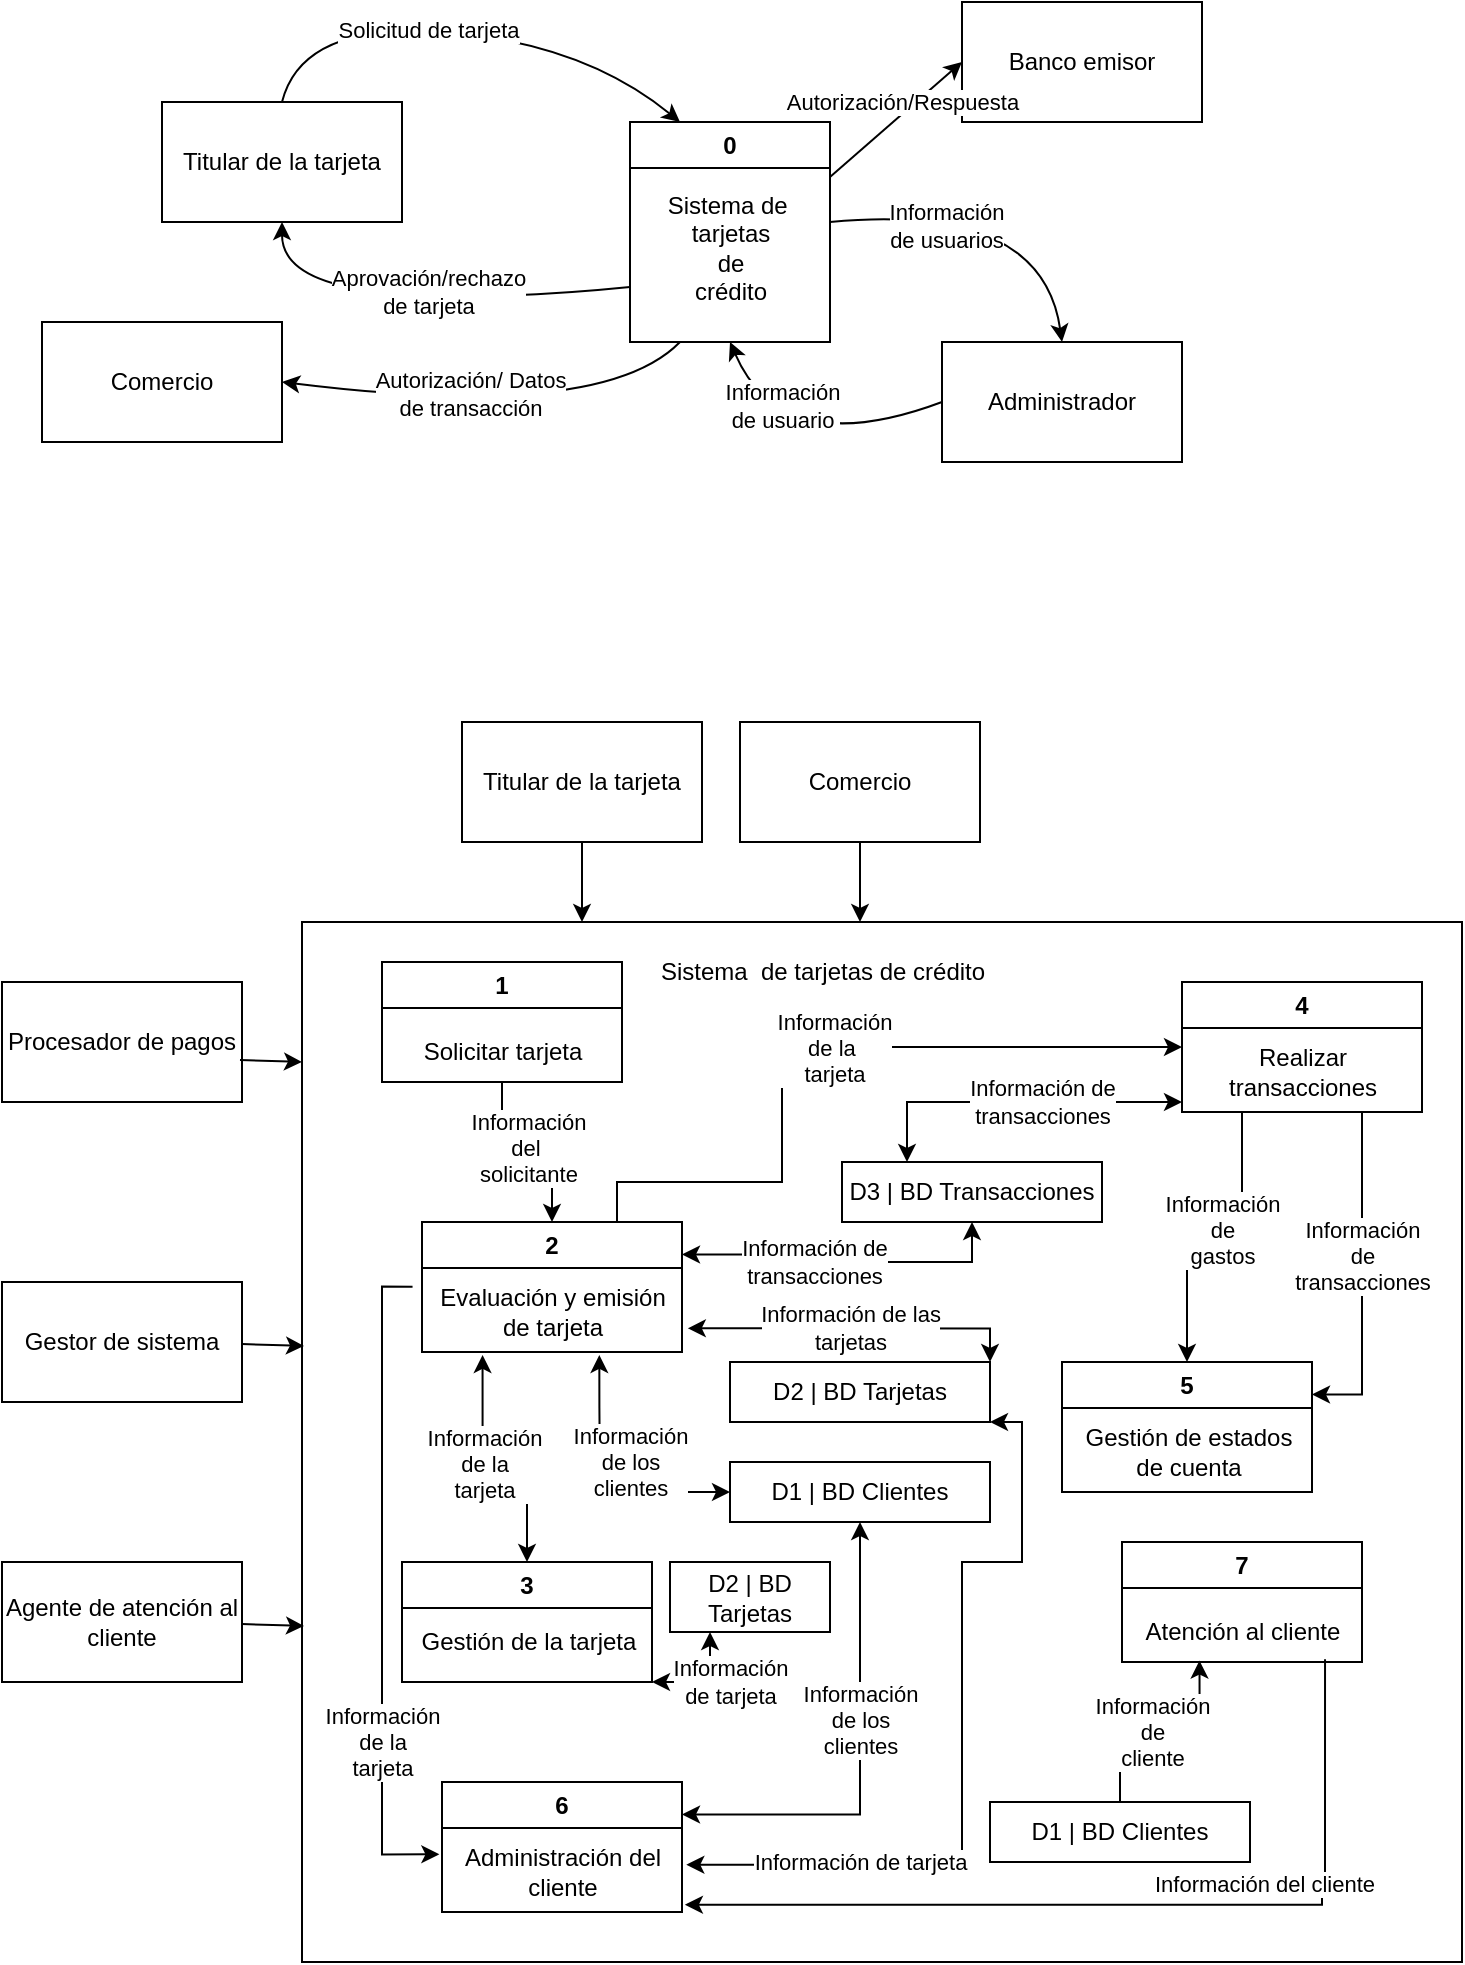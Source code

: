 <mxfile version="27.0.5">
  <diagram name="Página-1" id="xDFF8YhHBOLpx-btck_k">
    <mxGraphModel dx="983" dy="580" grid="1" gridSize="10" guides="1" tooltips="1" connect="1" arrows="1" fold="1" page="1" pageScale="1" pageWidth="827" pageHeight="1169" math="0" shadow="0">
      <root>
        <mxCell id="0" />
        <mxCell id="1" parent="0" />
        <mxCell id="hhO4tZAQ0UGWHNUZR6Y7-12" value="" style="rounded=0;whiteSpace=wrap;html=1;" parent="1" vertex="1">
          <mxGeometry x="200" y="610" width="580" height="520" as="geometry" />
        </mxCell>
        <mxCell id="hhO4tZAQ0UGWHNUZR6Y7-23" style="edgeStyle=orthogonalEdgeStyle;rounded=0;orthogonalLoop=1;jettySize=auto;html=1;exitX=0.5;exitY=1;exitDx=0;exitDy=0;entryX=0.5;entryY=0;entryDx=0;entryDy=0;" parent="1" source="DnCkSewfsuyzfNqZO35n-4" target="DnCkSewfsuyzfNqZO35n-6" edge="1">
          <mxGeometry relative="1" as="geometry" />
        </mxCell>
        <mxCell id="hhO4tZAQ0UGWHNUZR6Y7-24" value="Información&lt;div&gt;del&amp;nbsp;&lt;/div&gt;&lt;div&gt;solicitante&lt;/div&gt;" style="edgeLabel;html=1;align=center;verticalAlign=middle;resizable=0;points=[];" parent="hhO4tZAQ0UGWHNUZR6Y7-23" vertex="1" connectable="0">
          <mxGeometry x="-0.03" y="-2" relative="1" as="geometry">
            <mxPoint x="2" y="-4" as="offset" />
          </mxGeometry>
        </mxCell>
        <mxCell id="hhO4tZAQ0UGWHNUZR6Y7-25" style="edgeStyle=orthogonalEdgeStyle;rounded=0;orthogonalLoop=1;jettySize=auto;html=1;exitX=0.5;exitY=1;exitDx=0;exitDy=0;" parent="1" source="hhO4tZAQ0UGWHNUZR6Y7-4" edge="1">
          <mxGeometry relative="1" as="geometry">
            <mxPoint x="340" y="610" as="targetPoint" />
          </mxGeometry>
        </mxCell>
        <mxCell id="hhO4tZAQ0UGWHNUZR6Y7-4" value="Titular de la tarjeta" style="rounded=0;whiteSpace=wrap;html=1;" parent="1" vertex="1">
          <mxGeometry x="280" y="510" width="120" height="60" as="geometry" />
        </mxCell>
        <mxCell id="hhO4tZAQ0UGWHNUZR6Y7-5" value="Comercio" style="rounded=0;whiteSpace=wrap;html=1;" parent="1" vertex="1">
          <mxGeometry x="419" y="510" width="120" height="60" as="geometry" />
        </mxCell>
        <mxCell id="hhO4tZAQ0UGWHNUZR6Y7-6" value="Procesador de pagos" style="rounded=0;whiteSpace=wrap;html=1;" parent="1" vertex="1">
          <mxGeometry x="50" y="640" width="120" height="60" as="geometry" />
        </mxCell>
        <mxCell id="hhO4tZAQ0UGWHNUZR6Y7-7" value="Gestor de sistema" style="rounded=0;whiteSpace=wrap;html=1;" parent="1" vertex="1">
          <mxGeometry x="50" y="790" width="120" height="60" as="geometry" />
        </mxCell>
        <mxCell id="hhO4tZAQ0UGWHNUZR6Y7-47" style="edgeStyle=orthogonalEdgeStyle;rounded=0;orthogonalLoop=1;jettySize=auto;html=1;exitX=1;exitY=0.25;exitDx=0;exitDy=0;entryX=0.5;entryY=1;entryDx=0;entryDy=0;startArrow=classic;startFill=1;" parent="1" source="DnCkSewfsuyzfNqZO35n-10" target="hhO4tZAQ0UGWHNUZR6Y7-45" edge="1">
          <mxGeometry relative="1" as="geometry" />
        </mxCell>
        <mxCell id="gcBNsvMot7-cBCqCnQ3R-17" value="Información&lt;div&gt;de los&lt;/div&gt;&lt;div&gt;clientes&lt;/div&gt;" style="edgeLabel;html=1;align=center;verticalAlign=middle;resizable=0;points=[];" parent="hhO4tZAQ0UGWHNUZR6Y7-47" vertex="1" connectable="0">
          <mxGeometry x="0.098" y="-1" relative="1" as="geometry">
            <mxPoint x="-1" y="-8" as="offset" />
          </mxGeometry>
        </mxCell>
        <mxCell id="m2ffNynhfnBL7IphYf1G-1" style="edgeStyle=orthogonalEdgeStyle;rounded=0;orthogonalLoop=1;jettySize=auto;html=1;exitX=1.018;exitY=0.409;exitDx=0;exitDy=0;entryX=1;entryY=1;entryDx=0;entryDy=0;startArrow=classic;startFill=1;exitPerimeter=0;" parent="1" source="DnCkSewfsuyzfNqZO35n-11" target="hhO4tZAQ0UGWHNUZR6Y7-40" edge="1">
          <mxGeometry relative="1" as="geometry">
            <Array as="points">
              <mxPoint x="440" y="1081" />
              <mxPoint x="440" y="1080" />
              <mxPoint x="530" y="1080" />
              <mxPoint x="530" y="930" />
              <mxPoint x="560" y="930" />
              <mxPoint x="560" y="860" />
            </Array>
          </mxGeometry>
        </mxCell>
        <mxCell id="m2ffNynhfnBL7IphYf1G-2" value="Información de tarjeta" style="edgeLabel;html=1;align=center;verticalAlign=middle;resizable=0;points=[];" parent="m2ffNynhfnBL7IphYf1G-1" vertex="1" connectable="0">
          <mxGeometry x="-0.551" y="-4" relative="1" as="geometry">
            <mxPoint x="-3" y="-4" as="offset" />
          </mxGeometry>
        </mxCell>
        <mxCell id="hhO4tZAQ0UGWHNUZR6Y7-29" style="edgeStyle=orthogonalEdgeStyle;rounded=0;orthogonalLoop=1;jettySize=auto;html=1;exitX=0.75;exitY=0;exitDx=0;exitDy=0;entryX=0;entryY=0.5;entryDx=0;entryDy=0;" parent="1" source="DnCkSewfsuyzfNqZO35n-6" target="DnCkSewfsuyzfNqZO35n-17" edge="1">
          <mxGeometry relative="1" as="geometry">
            <Array as="points">
              <mxPoint x="357" y="740" />
              <mxPoint x="440" y="740" />
              <mxPoint x="440" y="670" />
              <mxPoint x="490" y="670" />
              <mxPoint x="490" y="672" />
            </Array>
          </mxGeometry>
        </mxCell>
        <mxCell id="gcBNsvMot7-cBCqCnQ3R-9" value="Información&lt;div&gt;de la&amp;nbsp;&lt;/div&gt;&lt;div&gt;tarjeta&lt;/div&gt;" style="edgeLabel;html=1;align=center;verticalAlign=middle;resizable=0;points=[];" parent="hhO4tZAQ0UGWHNUZR6Y7-29" vertex="1" connectable="0">
          <mxGeometry x="0.467" y="-5" relative="1" as="geometry">
            <mxPoint x="-74" y="-5" as="offset" />
          </mxGeometry>
        </mxCell>
        <mxCell id="hhO4tZAQ0UGWHNUZR6Y7-30" style="edgeStyle=orthogonalEdgeStyle;rounded=0;orthogonalLoop=1;jettySize=auto;html=1;exitX=0.252;exitY=1.037;exitDx=0;exitDy=0;entryX=0.5;entryY=0;entryDx=0;entryDy=0;startArrow=classic;startFill=1;exitPerimeter=0;" parent="1" source="DnCkSewfsuyzfNqZO35n-7" target="DnCkSewfsuyzfNqZO35n-8" edge="1">
          <mxGeometry relative="1" as="geometry" />
        </mxCell>
        <mxCell id="gcBNsvMot7-cBCqCnQ3R-7" value="Información&lt;div&gt;de la&lt;/div&gt;&lt;div&gt;tarjeta&lt;/div&gt;" style="edgeLabel;html=1;align=center;verticalAlign=middle;resizable=0;points=[];" parent="hhO4tZAQ0UGWHNUZR6Y7-30" vertex="1" connectable="0">
          <mxGeometry x="-0.471" y="-2" relative="1" as="geometry">
            <mxPoint x="2" y="21" as="offset" />
          </mxGeometry>
        </mxCell>
        <mxCell id="hhO4tZAQ0UGWHNUZR6Y7-42" style="edgeStyle=orthogonalEdgeStyle;rounded=0;orthogonalLoop=1;jettySize=auto;html=1;exitX=1;exitY=0.25;exitDx=0;exitDy=0;entryX=0.5;entryY=1;entryDx=0;entryDy=0;startArrow=classic;startFill=1;" parent="1" source="DnCkSewfsuyzfNqZO35n-6" target="hhO4tZAQ0UGWHNUZR6Y7-38" edge="1">
          <mxGeometry relative="1" as="geometry" />
        </mxCell>
        <mxCell id="gcBNsvMot7-cBCqCnQ3R-21" value="Información de&lt;div&gt;transacciones&lt;/div&gt;" style="edgeLabel;html=1;align=center;verticalAlign=middle;resizable=0;points=[];" parent="hhO4tZAQ0UGWHNUZR6Y7-42" vertex="1" connectable="0">
          <mxGeometry x="-0.175" y="1" relative="1" as="geometry">
            <mxPoint y="1" as="offset" />
          </mxGeometry>
        </mxCell>
        <mxCell id="hhO4tZAQ0UGWHNUZR6Y7-43" style="edgeStyle=orthogonalEdgeStyle;rounded=0;orthogonalLoop=1;jettySize=auto;html=1;exitX=0.985;exitY=0.704;exitDx=0;exitDy=0;startArrow=classic;startFill=1;entryX=1;entryY=0;entryDx=0;entryDy=0;exitPerimeter=0;" parent="1" source="DnCkSewfsuyzfNqZO35n-7" target="hhO4tZAQ0UGWHNUZR6Y7-40" edge="1">
          <mxGeometry relative="1" as="geometry">
            <Array as="points">
              <mxPoint x="544" y="813" />
            </Array>
          </mxGeometry>
        </mxCell>
        <mxCell id="gcBNsvMot7-cBCqCnQ3R-19" value="Información de las&lt;div&gt;tarjetas&lt;/div&gt;" style="edgeLabel;html=1;align=center;verticalAlign=middle;resizable=0;points=[];" parent="hhO4tZAQ0UGWHNUZR6Y7-43" vertex="1" connectable="0">
          <mxGeometry x="-0.069" y="-2" relative="1" as="geometry">
            <mxPoint x="3" y="-2" as="offset" />
          </mxGeometry>
        </mxCell>
        <mxCell id="hhO4tZAQ0UGWHNUZR6Y7-44" style="edgeStyle=orthogonalEdgeStyle;rounded=0;orthogonalLoop=1;jettySize=auto;html=1;exitX=0.002;exitY=0.183;exitDx=0;exitDy=0;entryX=-0.011;entryY=0.279;entryDx=0;entryDy=0;exitPerimeter=0;entryPerimeter=0;" parent="1" source="DnCkSewfsuyzfNqZO35n-7" target="DnCkSewfsuyzfNqZO35n-11" edge="1">
          <mxGeometry relative="1" as="geometry">
            <Array as="points">
              <mxPoint x="240" y="792" />
              <mxPoint x="240" y="1076" />
            </Array>
          </mxGeometry>
        </mxCell>
        <mxCell id="gcBNsvMot7-cBCqCnQ3R-11" value="Información&lt;div&gt;de la&lt;/div&gt;&lt;div&gt;tarjeta&lt;/div&gt;" style="edgeLabel;html=1;align=center;verticalAlign=middle;resizable=0;points=[];" parent="hhO4tZAQ0UGWHNUZR6Y7-44" vertex="1" connectable="0">
          <mxGeometry x="-0.121" y="-2" relative="1" as="geometry">
            <mxPoint x="2" y="99" as="offset" />
          </mxGeometry>
        </mxCell>
        <mxCell id="hhO4tZAQ0UGWHNUZR6Y7-46" style="edgeStyle=orthogonalEdgeStyle;rounded=0;orthogonalLoop=1;jettySize=auto;html=1;exitX=0.669;exitY=1.037;exitDx=0;exitDy=0;entryX=0;entryY=0.5;entryDx=0;entryDy=0;startArrow=classic;startFill=1;exitPerimeter=0;" parent="1" source="DnCkSewfsuyzfNqZO35n-7" target="hhO4tZAQ0UGWHNUZR6Y7-45" edge="1">
          <mxGeometry relative="1" as="geometry">
            <Array as="points">
              <mxPoint x="349" y="853" />
              <mxPoint x="349" y="895" />
            </Array>
          </mxGeometry>
        </mxCell>
        <mxCell id="gcBNsvMot7-cBCqCnQ3R-18" value="Información&lt;div&gt;de los&lt;/div&gt;&lt;div&gt;clientes&lt;/div&gt;" style="edgeLabel;html=1;align=center;verticalAlign=middle;resizable=0;points=[];" parent="hhO4tZAQ0UGWHNUZR6Y7-46" vertex="1" connectable="0">
          <mxGeometry x="0.11" relative="1" as="geometry">
            <mxPoint x="9" y="-15" as="offset" />
          </mxGeometry>
        </mxCell>
        <mxCell id="hhO4tZAQ0UGWHNUZR6Y7-36" style="edgeStyle=orthogonalEdgeStyle;rounded=0;orthogonalLoop=1;jettySize=auto;html=1;exitX=0.5;exitY=1;exitDx=0;exitDy=0;entryX=0.5;entryY=0;entryDx=0;entryDy=0;" parent="1" source="DnCkSewfsuyzfNqZO35n-17" target="DnCkSewfsuyzfNqZO35n-20" edge="1">
          <mxGeometry relative="1" as="geometry">
            <mxPoint x="620" y="800" as="targetPoint" />
            <Array as="points">
              <mxPoint x="670" y="705" />
              <mxPoint x="670" y="760" />
              <mxPoint x="643" y="760" />
            </Array>
          </mxGeometry>
        </mxCell>
        <mxCell id="gcBNsvMot7-cBCqCnQ3R-13" value="Información&lt;div&gt;de&lt;/div&gt;&lt;div&gt;gastos&lt;/div&gt;" style="edgeLabel;html=1;align=center;verticalAlign=middle;resizable=0;points=[];" parent="hhO4tZAQ0UGWHNUZR6Y7-36" vertex="1" connectable="0">
          <mxGeometry x="-0.143" y="-5" relative="1" as="geometry">
            <mxPoint x="-5" y="11" as="offset" />
          </mxGeometry>
        </mxCell>
        <mxCell id="gcBNsvMot7-cBCqCnQ3R-14" style="edgeStyle=orthogonalEdgeStyle;rounded=0;orthogonalLoop=1;jettySize=auto;html=1;exitX=0.75;exitY=1;exitDx=0;exitDy=0;entryX=1;entryY=0.25;entryDx=0;entryDy=0;" parent="1" source="DnCkSewfsuyzfNqZO35n-17" target="DnCkSewfsuyzfNqZO35n-20" edge="1">
          <mxGeometry relative="1" as="geometry">
            <Array as="points">
              <mxPoint x="730" y="846" />
            </Array>
          </mxGeometry>
        </mxCell>
        <mxCell id="gcBNsvMot7-cBCqCnQ3R-15" value="Información&lt;div&gt;de&lt;/div&gt;&lt;div&gt;transacciones&lt;/div&gt;" style="edgeLabel;html=1;align=center;verticalAlign=middle;resizable=0;points=[];" parent="gcBNsvMot7-cBCqCnQ3R-14" vertex="1" connectable="0">
          <mxGeometry x="-0.038" relative="1" as="geometry">
            <mxPoint y="-8" as="offset" />
          </mxGeometry>
        </mxCell>
        <mxCell id="DnCkSewfsuyzfNqZO35n-2" style="edgeStyle=orthogonalEdgeStyle;rounded=0;orthogonalLoop=1;jettySize=auto;html=1;exitX=1;exitY=1;exitDx=0;exitDy=0;entryX=0.25;entryY=1;entryDx=0;entryDy=0;startArrow=classic;startFill=1;" edge="1" parent="1" source="DnCkSewfsuyzfNqZO35n-8" target="DnCkSewfsuyzfNqZO35n-1">
          <mxGeometry relative="1" as="geometry">
            <Array as="points">
              <mxPoint x="404" y="990" />
            </Array>
          </mxGeometry>
        </mxCell>
        <mxCell id="DnCkSewfsuyzfNqZO35n-3" value="Información&lt;div&gt;de tarjeta&lt;/div&gt;" style="edgeLabel;html=1;align=center;verticalAlign=middle;resizable=0;points=[];" vertex="1" connectable="0" parent="DnCkSewfsuyzfNqZO35n-2">
          <mxGeometry x="0.425" y="1" relative="1" as="geometry">
            <mxPoint x="11" y="9" as="offset" />
          </mxGeometry>
        </mxCell>
        <mxCell id="hhO4tZAQ0UGWHNUZR6Y7-13" value="Sistema&amp;nbsp; de tarjetas de crédito" style="text;html=1;align=center;verticalAlign=middle;resizable=0;points=[];autosize=1;strokeColor=none;fillColor=none;" parent="1" vertex="1">
          <mxGeometry x="365" y="620" width="190" height="30" as="geometry" />
        </mxCell>
        <mxCell id="hhO4tZAQ0UGWHNUZR6Y7-21" value="" style="endArrow=classic;html=1;rounded=0;entryX=0.001;entryY=0.203;entryDx=0;entryDy=0;entryPerimeter=0;" parent="1" edge="1">
          <mxGeometry width="50" height="50" relative="1" as="geometry">
            <mxPoint x="169" y="679" as="sourcePoint" />
            <mxPoint x="200" y="680" as="targetPoint" />
          </mxGeometry>
        </mxCell>
        <mxCell id="hhO4tZAQ0UGWHNUZR6Y7-22" value="" style="endArrow=classic;html=1;rounded=0;entryX=0.001;entryY=0.203;entryDx=0;entryDy=0;entryPerimeter=0;" parent="1" edge="1">
          <mxGeometry width="50" height="50" relative="1" as="geometry">
            <mxPoint x="170" y="821" as="sourcePoint" />
            <mxPoint x="201" y="822" as="targetPoint" />
          </mxGeometry>
        </mxCell>
        <mxCell id="hhO4tZAQ0UGWHNUZR6Y7-39" style="edgeStyle=orthogonalEdgeStyle;rounded=0;orthogonalLoop=1;jettySize=auto;html=1;exitX=0.25;exitY=0;exitDx=0;exitDy=0;startArrow=classic;startFill=1;" parent="1" source="hhO4tZAQ0UGWHNUZR6Y7-38" edge="1">
          <mxGeometry relative="1" as="geometry">
            <Array as="points">
              <mxPoint x="503" y="700" />
            </Array>
            <mxPoint x="640" y="700" as="targetPoint" />
          </mxGeometry>
        </mxCell>
        <mxCell id="gcBNsvMot7-cBCqCnQ3R-20" value="Información de&lt;div&gt;transacciones&lt;/div&gt;" style="edgeLabel;html=1;align=center;verticalAlign=middle;resizable=0;points=[];" parent="hhO4tZAQ0UGWHNUZR6Y7-39" vertex="1" connectable="0">
          <mxGeometry x="0.162" y="-1" relative="1" as="geometry">
            <mxPoint y="-1" as="offset" />
          </mxGeometry>
        </mxCell>
        <mxCell id="hhO4tZAQ0UGWHNUZR6Y7-38" value="D3 | BD Transacciones" style="rounded=0;whiteSpace=wrap;html=1;" parent="1" vertex="1">
          <mxGeometry x="470" y="730" width="130" height="30" as="geometry" />
        </mxCell>
        <mxCell id="hhO4tZAQ0UGWHNUZR6Y7-40" value="D2 | BD Tarjetas" style="rounded=0;whiteSpace=wrap;html=1;" parent="1" vertex="1">
          <mxGeometry x="414" y="830" width="130" height="30" as="geometry" />
        </mxCell>
        <mxCell id="hhO4tZAQ0UGWHNUZR6Y7-45" value="D1 | BD Clientes" style="rounded=0;whiteSpace=wrap;html=1;" parent="1" vertex="1">
          <mxGeometry x="414" y="880" width="130" height="30" as="geometry" />
        </mxCell>
        <mxCell id="gcBNsvMot7-cBCqCnQ3R-1" value="" style="endArrow=classic;html=1;rounded=0;entryX=0.75;entryY=0;entryDx=0;entryDy=0;exitX=0.5;exitY=1;exitDx=0;exitDy=0;" parent="1" source="hhO4tZAQ0UGWHNUZR6Y7-5" edge="1">
          <mxGeometry width="50" height="50" relative="1" as="geometry">
            <mxPoint x="454" y="570" as="sourcePoint" />
            <mxPoint x="479" y="610" as="targetPoint" />
          </mxGeometry>
        </mxCell>
        <mxCell id="gcBNsvMot7-cBCqCnQ3R-3" value="Agente de atención al cliente" style="rounded=0;whiteSpace=wrap;html=1;" parent="1" vertex="1">
          <mxGeometry x="50" y="930" width="120" height="60" as="geometry" />
        </mxCell>
        <mxCell id="gcBNsvMot7-cBCqCnQ3R-4" value="" style="endArrow=classic;html=1;rounded=0;entryX=0.001;entryY=0.203;entryDx=0;entryDy=0;entryPerimeter=0;" parent="1" edge="1">
          <mxGeometry width="50" height="50" relative="1" as="geometry">
            <mxPoint x="170" y="961" as="sourcePoint" />
            <mxPoint x="201" y="962" as="targetPoint" />
          </mxGeometry>
        </mxCell>
        <mxCell id="DnCkSewfsuyzfNqZO35n-1" value="D2 | BD Tarjetas" style="rounded=0;whiteSpace=wrap;html=1;" vertex="1" parent="1">
          <mxGeometry x="384" y="930" width="80" height="35" as="geometry" />
        </mxCell>
        <mxCell id="DnCkSewfsuyzfNqZO35n-4" value="1" style="swimlane;whiteSpace=wrap;html=1;startSize=23;" vertex="1" parent="1">
          <mxGeometry x="240" y="630" width="120" height="60" as="geometry" />
        </mxCell>
        <mxCell id="DnCkSewfsuyzfNqZO35n-5" value="Solicitar tarjeta" style="text;html=1;align=center;verticalAlign=middle;resizable=0;points=[];autosize=1;strokeColor=none;fillColor=none;" vertex="1" parent="DnCkSewfsuyzfNqZO35n-4">
          <mxGeometry x="10" y="30" width="100" height="30" as="geometry" />
        </mxCell>
        <mxCell id="DnCkSewfsuyzfNqZO35n-6" value="2" style="swimlane;whiteSpace=wrap;html=1;startSize=23;" vertex="1" parent="1">
          <mxGeometry x="260" y="760" width="130" height="65" as="geometry" />
        </mxCell>
        <mxCell id="DnCkSewfsuyzfNqZO35n-7" value="Evaluación y emisión&lt;div&gt;de tarjeta&lt;/div&gt;" style="text;html=1;align=center;verticalAlign=middle;resizable=0;points=[];autosize=1;strokeColor=none;fillColor=none;" vertex="1" parent="DnCkSewfsuyzfNqZO35n-6">
          <mxGeometry x="-5" y="25" width="140" height="40" as="geometry" />
        </mxCell>
        <mxCell id="DnCkSewfsuyzfNqZO35n-8" value="3" style="swimlane;whiteSpace=wrap;html=1;startSize=23;" vertex="1" parent="1">
          <mxGeometry x="250" y="930" width="125" height="60" as="geometry" />
        </mxCell>
        <mxCell id="DnCkSewfsuyzfNqZO35n-9" value="Gestión de la tarjeta" style="text;html=1;align=center;verticalAlign=middle;resizable=0;points=[];autosize=1;strokeColor=none;fillColor=none;" vertex="1" parent="DnCkSewfsuyzfNqZO35n-8">
          <mxGeometry x="-2.5" y="25" width="130" height="30" as="geometry" />
        </mxCell>
        <mxCell id="DnCkSewfsuyzfNqZO35n-10" value="6" style="swimlane;whiteSpace=wrap;html=1;startSize=23;" vertex="1" parent="1">
          <mxGeometry x="270" y="1040" width="120" height="65" as="geometry" />
        </mxCell>
        <mxCell id="DnCkSewfsuyzfNqZO35n-11" value="Administración del&lt;div&gt;cliente&lt;/div&gt;" style="text;html=1;align=center;verticalAlign=middle;resizable=0;points=[];autosize=1;strokeColor=none;fillColor=none;" vertex="1" parent="DnCkSewfsuyzfNqZO35n-10">
          <mxGeometry y="25" width="120" height="40" as="geometry" />
        </mxCell>
        <mxCell id="DnCkSewfsuyzfNqZO35n-12" style="edgeStyle=orthogonalEdgeStyle;rounded=0;orthogonalLoop=1;jettySize=auto;html=1;exitX=0.846;exitY=0.954;exitDx=0;exitDy=0;entryX=1.012;entryY=0.909;entryDx=0;entryDy=0;entryPerimeter=0;exitPerimeter=0;" edge="1" parent="1" source="DnCkSewfsuyzfNqZO35n-25" target="DnCkSewfsuyzfNqZO35n-11">
          <mxGeometry relative="1" as="geometry">
            <Array as="points">
              <mxPoint x="711" y="1090" />
              <mxPoint x="710" y="1090" />
              <mxPoint x="710" y="1101" />
            </Array>
          </mxGeometry>
        </mxCell>
        <mxCell id="DnCkSewfsuyzfNqZO35n-13" value="&lt;span style=&quot;color: rgba(0, 0, 0, 0); font-family: monospace; font-size: 0px; text-align: start; background-color: rgb(27, 29, 30);&quot;&gt;%3CmxGraphModel%3E%3Croot%3E%3CmxCell%20id%3D%220%22%2F%3E%3CmxCell%20id%3D%221%22%20parent%3D%220%22%2F%3E%3CmxCell%20id%3D%222%22%20value%3D%22Informaci%C3%B3n%20de%20tarjeta%22%20style%3D%22edgeLabel%3Bhtml%3D1%3Balign%3Dcenter%3BverticalAlign%3Dmiddle%3Bresizable%3D0%3Bpoints%3D%5B%5D%3B%22%20vertex%3D%221%22%20connectable%3D%220%22%20parent%3D%221%22%3E%3CmxGeometry%20x%3D%22481.815%22%20y%3D%221084.0%22%20as%3D%22geometry%22%2F%3E%3C%2FmxCell%3E%3C%2Froot%3E%3C%2FmxGraphModel%3E&lt;/span&gt;&lt;span style=&quot;color: rgba(0, 0, 0, 0); font-family: monospace; font-size: 0px; text-align: start; background-color: rgb(27, 29, 30);&quot;&gt;%3CmxGraphModel%3E%3Croot%3E%3CmxCell%20id%3D%220%22%2F%3E%3CmxCell%20id%3D%221%22%20parent%3D%220%22%2F%3E%3CmxCell%20id%3D%222%22%20value%3D%22Informaci%C3%B3n%20de%20tarjeta%22%20style%3D%22edgeLabel%3Bhtml%3D1%3Balign%3Dcenter%3BverticalAlign%3Dmiddle%3Bresizable%3D0%3Bpoints%3D%5B%5D%3B%22%20vertex%3D%221%22%20connectable%3D%220%22%20parent%3D%221%22%3E%3CmxGeometry%20x%3D%22481.815%22%20y%3D%221084.0%22%20as%3D%22geometry%22%2F%3E%3C%2FmxCell%3E%3C%2Froot%3E%3C%2FmxGraphModel%3E&lt;/span&gt;&lt;span style=&quot;color: rgba(0, 0, 0, 0); font-family: monospace; font-size: 0px; text-align: start; background-color: rgb(27, 29, 30);&quot;&gt;%3CmxGraphModel%3E%3Croot%3E%3CmxCell%20id%3D%220%22%2F%3E%3CmxCell%20id%3D%221%22%20parent%3D%220%22%2F%3E%3CmxCell%20id%3D%222%22%20value%3D%22Informaci%C3%B3n%20de%20tarjeta%22%20style%3D%22edgeLabel%3Bhtml%3D1%3Balign%3Dcenter%3BverticalAlign%3Dmiddle%3Bresizable%3D0%3Bpoints%3D%5B%5D%3B%22%20vertex%3D%221%22%20connectable%3D%220%22%20parent%3D%221%22%3E%3CmxGeometry%20x%3D%22481.815%22%20y%3D%221084.0%22%20as%3D%22geometry%22%2F%3E%3C%2FmxCell%3E%3C%2Froot%3E%3C%2FmxGraphModel%3E&lt;/span&gt;&lt;span style=&quot;color: rgba(0, 0, 0, 0); font-family: monospace; font-size: 0px; text-align: start; background-color: rgb(27, 29, 30);&quot;&gt;%3CmxGraphModel%3E%3Croot%3E%3CmxCell%20id%3D%220%22%2F%3E%3CmxCell%20id%3D%221%22%20parent%3D%220%22%2F%3E%3CmxCell%20id%3D%222%22%20value%3D%22Informaci%C3%B3n%20de%20tarjeta%22%20style%3D%22edgeLabel%3Bhtml%3D1%3Balign%3Dcenter%3BverticalAlign%3Dmiddle%3Bresizable%3D0%3Bpoints%3D%5B%5D%3B%22%20vertex%3D%221%22%20connectable%3D%220%22%20parent%3D%221%22%3E%3CmxGeometry%20x%3D%22481.815%22%20y%3D%221084.0%22%20as%3D%22geometry%22%2F%3E%3C%2FmxCell%3E%3C%2Froot%3E%3C%2FmxGraphModel%3E&lt;/span&gt;" style="edgeLabel;html=1;align=center;verticalAlign=middle;resizable=0;points=[];" vertex="1" connectable="0" parent="DnCkSewfsuyzfNqZO35n-12">
          <mxGeometry x="-0.345" y="-1" relative="1" as="geometry">
            <mxPoint as="offset" />
          </mxGeometry>
        </mxCell>
        <mxCell id="DnCkSewfsuyzfNqZO35n-14" value="Información del cliente" style="edgeLabel;html=1;align=center;verticalAlign=middle;resizable=0;points=[];" vertex="1" connectable="0" parent="DnCkSewfsuyzfNqZO35n-12">
          <mxGeometry x="-0.265" y="-1" relative="1" as="geometry">
            <mxPoint x="9" y="-10" as="offset" />
          </mxGeometry>
        </mxCell>
        <mxCell id="DnCkSewfsuyzfNqZO35n-17" value="4" style="swimlane;whiteSpace=wrap;html=1;startSize=23;" vertex="1" parent="1">
          <mxGeometry x="640" y="640" width="120" height="65" as="geometry" />
        </mxCell>
        <mxCell id="DnCkSewfsuyzfNqZO35n-18" value="Realizar&lt;div&gt;transacciones&lt;/div&gt;" style="text;html=1;align=center;verticalAlign=middle;resizable=0;points=[];autosize=1;strokeColor=none;fillColor=none;" vertex="1" parent="DnCkSewfsuyzfNqZO35n-17">
          <mxGeometry x="10" y="25" width="100" height="40" as="geometry" />
        </mxCell>
        <mxCell id="DnCkSewfsuyzfNqZO35n-20" value="5" style="swimlane;whiteSpace=wrap;html=1;startSize=23;" vertex="1" parent="1">
          <mxGeometry x="580" y="830" width="125" height="65" as="geometry" />
        </mxCell>
        <mxCell id="DnCkSewfsuyzfNqZO35n-21" value="Gestión de estados&lt;div&gt;de cuenta&lt;/div&gt;" style="text;html=1;align=center;verticalAlign=middle;resizable=0;points=[];autosize=1;strokeColor=none;fillColor=none;" vertex="1" parent="DnCkSewfsuyzfNqZO35n-20">
          <mxGeometry x="-2.5" y="25" width="130" height="40" as="geometry" />
        </mxCell>
        <mxCell id="DnCkSewfsuyzfNqZO35n-24" value="7" style="swimlane;whiteSpace=wrap;html=1;startSize=23;" vertex="1" parent="1">
          <mxGeometry x="610" y="920" width="120" height="60" as="geometry" />
        </mxCell>
        <mxCell id="DnCkSewfsuyzfNqZO35n-25" value="Atención al cliente" style="text;html=1;align=center;verticalAlign=middle;resizable=0;points=[];autosize=1;strokeColor=none;fillColor=none;" vertex="1" parent="DnCkSewfsuyzfNqZO35n-24">
          <mxGeometry y="30" width="120" height="30" as="geometry" />
        </mxCell>
        <mxCell id="DnCkSewfsuyzfNqZO35n-26" value="D1 | BD Clientes" style="rounded=0;whiteSpace=wrap;html=1;" vertex="1" parent="1">
          <mxGeometry x="544" y="1050" width="130" height="30" as="geometry" />
        </mxCell>
        <mxCell id="DnCkSewfsuyzfNqZO35n-27" style="edgeStyle=orthogonalEdgeStyle;rounded=0;orthogonalLoop=1;jettySize=auto;html=1;exitX=0.5;exitY=0;exitDx=0;exitDy=0;entryX=0.323;entryY=0.977;entryDx=0;entryDy=0;entryPerimeter=0;" edge="1" parent="1" source="DnCkSewfsuyzfNqZO35n-26" target="DnCkSewfsuyzfNqZO35n-25">
          <mxGeometry relative="1" as="geometry" />
        </mxCell>
        <mxCell id="DnCkSewfsuyzfNqZO35n-28" value="Información&lt;div&gt;de&lt;/div&gt;&lt;div&gt;cliente&lt;/div&gt;" style="edgeLabel;html=1;align=center;verticalAlign=middle;resizable=0;points=[];" vertex="1" connectable="0" parent="DnCkSewfsuyzfNqZO35n-27">
          <mxGeometry x="-0.079" relative="1" as="geometry">
            <mxPoint as="offset" />
          </mxGeometry>
        </mxCell>
        <mxCell id="DnCkSewfsuyzfNqZO35n-29" value="Titular de la tarjeta" style="rounded=0;whiteSpace=wrap;html=1;" vertex="1" parent="1">
          <mxGeometry x="130" y="200" width="120" height="60" as="geometry" />
        </mxCell>
        <mxCell id="DnCkSewfsuyzfNqZO35n-30" value="" style="curved=1;endArrow=classic;html=1;rounded=0;exitX=0.5;exitY=0;exitDx=0;exitDy=0;entryX=0.25;entryY=0;entryDx=0;entryDy=0;" edge="1" parent="1" source="DnCkSewfsuyzfNqZO35n-29" target="DnCkSewfsuyzfNqZO35n-41">
          <mxGeometry width="50" height="50" relative="1" as="geometry">
            <mxPoint x="120" y="200" as="sourcePoint" />
            <mxPoint x="170" y="150" as="targetPoint" />
            <Array as="points">
              <mxPoint x="200" y="160" />
              <mxPoint x="340" y="170" />
            </Array>
          </mxGeometry>
        </mxCell>
        <mxCell id="DnCkSewfsuyzfNqZO35n-31" value="Solicitud de tarjeta" style="edgeLabel;html=1;align=center;verticalAlign=middle;resizable=0;points=[];" vertex="1" connectable="0" parent="DnCkSewfsuyzfNqZO35n-30">
          <mxGeometry x="-0.147" y="1" relative="1" as="geometry">
            <mxPoint as="offset" />
          </mxGeometry>
        </mxCell>
        <mxCell id="DnCkSewfsuyzfNqZO35n-32" value="" style="curved=1;endArrow=classic;html=1;rounded=0;exitX=0;exitY=0.75;exitDx=0;exitDy=0;entryX=0.5;entryY=1;entryDx=0;entryDy=0;" edge="1" parent="1" source="DnCkSewfsuyzfNqZO35n-41" target="DnCkSewfsuyzfNqZO35n-29">
          <mxGeometry width="50" height="50" relative="1" as="geometry">
            <mxPoint x="370" y="310" as="sourcePoint" />
            <mxPoint x="170" y="310" as="targetPoint" />
            <Array as="points">
              <mxPoint x="290" y="300" />
              <mxPoint x="190" y="290" />
            </Array>
          </mxGeometry>
        </mxCell>
        <mxCell id="DnCkSewfsuyzfNqZO35n-33" value="Aprovación/rechazo&lt;div&gt;de tarjeta&lt;/div&gt;" style="edgeLabel;html=1;align=center;verticalAlign=middle;resizable=0;points=[];" vertex="1" connectable="0" parent="DnCkSewfsuyzfNqZO35n-32">
          <mxGeometry x="0.003" y="-3" relative="1" as="geometry">
            <mxPoint y="1" as="offset" />
          </mxGeometry>
        </mxCell>
        <mxCell id="DnCkSewfsuyzfNqZO35n-34" value="Comercio" style="rounded=0;whiteSpace=wrap;html=1;" vertex="1" parent="1">
          <mxGeometry x="70" y="310" width="120" height="60" as="geometry" />
        </mxCell>
        <mxCell id="DnCkSewfsuyzfNqZO35n-35" value="" style="curved=1;endArrow=classic;html=1;rounded=0;exitX=0.25;exitY=1;exitDx=0;exitDy=0;entryX=1;entryY=0.5;entryDx=0;entryDy=0;" edge="1" parent="1" source="DnCkSewfsuyzfNqZO35n-41" target="DnCkSewfsuyzfNqZO35n-34">
          <mxGeometry width="50" height="50" relative="1" as="geometry">
            <mxPoint x="400" y="310" as="sourcePoint" />
            <mxPoint x="250" y="360" as="targetPoint" />
            <Array as="points">
              <mxPoint x="350" y="360" />
            </Array>
          </mxGeometry>
        </mxCell>
        <mxCell id="DnCkSewfsuyzfNqZO35n-36" value="Autorización/ Datos&lt;div&gt;de transacción&lt;/div&gt;" style="edgeLabel;html=1;align=center;verticalAlign=middle;resizable=0;points=[];" vertex="1" connectable="0" parent="DnCkSewfsuyzfNqZO35n-35">
          <mxGeometry x="0.139" y="-6" relative="1" as="geometry">
            <mxPoint as="offset" />
          </mxGeometry>
        </mxCell>
        <mxCell id="DnCkSewfsuyzfNqZO35n-37" value="Banco emisor" style="rounded=0;whiteSpace=wrap;html=1;" vertex="1" parent="1">
          <mxGeometry x="530" y="150" width="120" height="60" as="geometry" />
        </mxCell>
        <mxCell id="DnCkSewfsuyzfNqZO35n-38" value="" style="endArrow=classic;html=1;rounded=0;exitX=1;exitY=0.25;exitDx=0;exitDy=0;entryX=0;entryY=0.5;entryDx=0;entryDy=0;" edge="1" parent="1" source="DnCkSewfsuyzfNqZO35n-41" target="DnCkSewfsuyzfNqZO35n-37">
          <mxGeometry width="50" height="50" relative="1" as="geometry">
            <mxPoint x="350" y="400" as="sourcePoint" />
            <mxPoint x="400" y="350" as="targetPoint" />
          </mxGeometry>
        </mxCell>
        <mxCell id="DnCkSewfsuyzfNqZO35n-39" value="Autorización/Respuesta" style="edgeLabel;html=1;align=center;verticalAlign=middle;resizable=0;points=[];" vertex="1" connectable="0" parent="DnCkSewfsuyzfNqZO35n-38">
          <mxGeometry x="-0.505" y="2" relative="1" as="geometry">
            <mxPoint x="21" y="-22" as="offset" />
          </mxGeometry>
        </mxCell>
        <mxCell id="DnCkSewfsuyzfNqZO35n-40" value="" style="group" vertex="1" connectable="0" parent="1">
          <mxGeometry x="364" y="210" width="100" height="110" as="geometry" />
        </mxCell>
        <mxCell id="DnCkSewfsuyzfNqZO35n-41" value="0" style="swimlane;whiteSpace=wrap;html=1;" vertex="1" parent="DnCkSewfsuyzfNqZO35n-40">
          <mxGeometry width="100" height="110" as="geometry" />
        </mxCell>
        <mxCell id="DnCkSewfsuyzfNqZO35n-42" value="Sistema de&amp;nbsp;&lt;div&gt;tarjetas&lt;/div&gt;&lt;div&gt;de&lt;/div&gt;&lt;div&gt;crédito&lt;/div&gt;" style="text;html=1;align=center;verticalAlign=middle;resizable=0;points=[];autosize=1;strokeColor=none;fillColor=none;" vertex="1" parent="DnCkSewfsuyzfNqZO35n-40">
          <mxGeometry x="5" y="28" width="90" height="70" as="geometry" />
        </mxCell>
        <mxCell id="DnCkSewfsuyzfNqZO35n-43" value="Administrador" style="rounded=0;whiteSpace=wrap;html=1;" vertex="1" parent="1">
          <mxGeometry x="520" y="320" width="120" height="60" as="geometry" />
        </mxCell>
        <mxCell id="DnCkSewfsuyzfNqZO35n-44" value="" style="curved=1;endArrow=classic;html=1;rounded=0;entryX=0.5;entryY=0;entryDx=0;entryDy=0;" edge="1" parent="1" target="DnCkSewfsuyzfNqZO35n-43">
          <mxGeometry width="50" height="50" relative="1" as="geometry">
            <mxPoint x="464" y="260" as="sourcePoint" />
            <mxPoint x="514" y="210" as="targetPoint" />
            <Array as="points">
              <mxPoint x="570" y="250" />
            </Array>
          </mxGeometry>
        </mxCell>
        <mxCell id="DnCkSewfsuyzfNqZO35n-45" value="Información&lt;div&gt;de usuarios&lt;/div&gt;" style="edgeLabel;html=1;align=center;verticalAlign=middle;resizable=0;points=[];" vertex="1" connectable="0" parent="DnCkSewfsuyzfNqZO35n-44">
          <mxGeometry x="-0.35" y="-7" relative="1" as="geometry">
            <mxPoint as="offset" />
          </mxGeometry>
        </mxCell>
        <mxCell id="DnCkSewfsuyzfNqZO35n-46" value="" style="curved=1;endArrow=classic;html=1;rounded=0;entryX=0.5;entryY=1;entryDx=0;entryDy=0;" edge="1" parent="1" target="DnCkSewfsuyzfNqZO35n-41">
          <mxGeometry width="50" height="50" relative="1" as="geometry">
            <mxPoint x="520" y="350" as="sourcePoint" />
            <mxPoint x="470" y="300" as="targetPoint" />
            <Array as="points">
              <mxPoint x="440" y="380" />
            </Array>
          </mxGeometry>
        </mxCell>
        <mxCell id="DnCkSewfsuyzfNqZO35n-47" value="Información&lt;div&gt;de usuario&lt;/div&gt;" style="edgeLabel;html=1;align=center;verticalAlign=middle;resizable=0;points=[];" vertex="1" connectable="0" parent="DnCkSewfsuyzfNqZO35n-46">
          <mxGeometry x="0.474" y="-11" relative="1" as="geometry">
            <mxPoint as="offset" />
          </mxGeometry>
        </mxCell>
      </root>
    </mxGraphModel>
  </diagram>
</mxfile>
